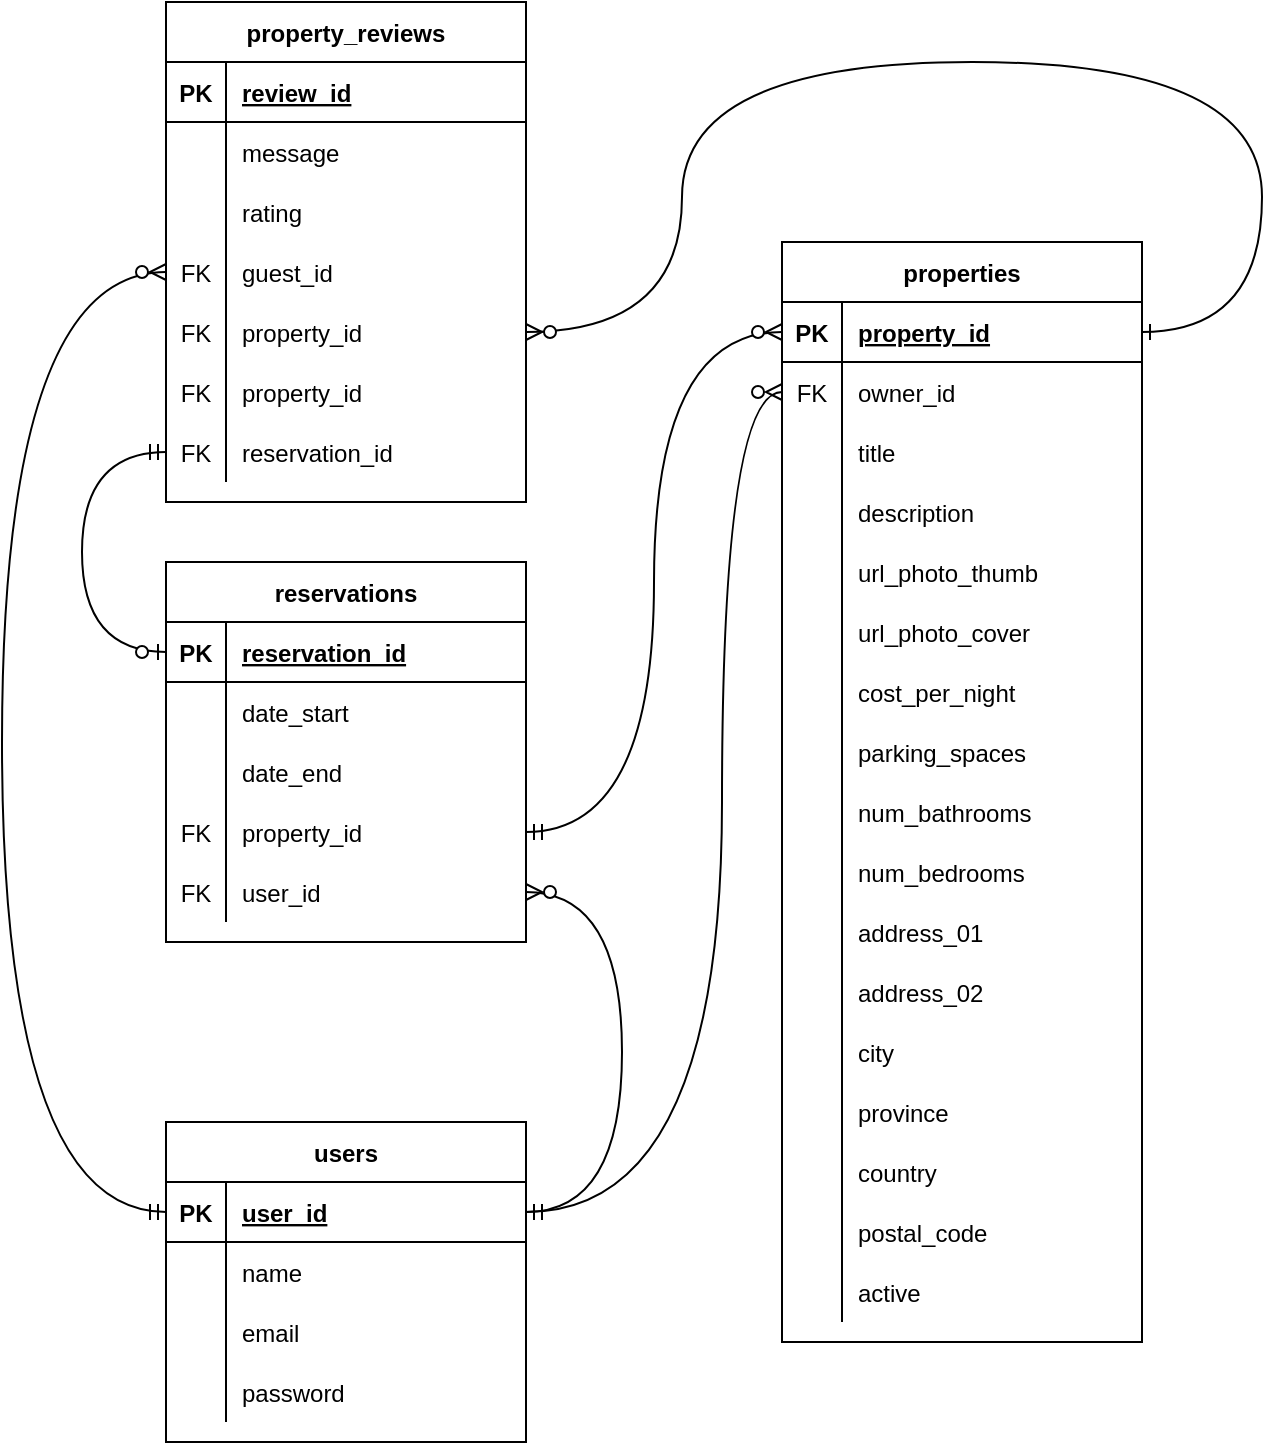 <mxfile version="13.10.2" type="device"><diagram id="R2lEEEUBdFMjLlhIrx00" name="Page-1"><mxGraphModel dx="1422" dy="692" grid="1" gridSize="10" guides="1" tooltips="1" connect="1" arrows="1" fold="1" page="1" pageScale="1" pageWidth="291" pageHeight="413" math="0" shadow="0" extFonts="Permanent Marker^https://fonts.googleapis.com/css?family=Permanent+Marker"><root><mxCell id="0"/><mxCell id="1" parent="0"/><mxCell id="aU67QPc-xlo5vmyIrxay-1" value="property_reviews" style="shape=table;startSize=30;container=1;collapsible=1;childLayout=tableLayout;fixedRows=1;rowLines=0;fontStyle=1;align=center;resizeLast=1;" parent="1" vertex="1"><mxGeometry x="232" y="40" width="180" height="250" as="geometry"/></mxCell><mxCell id="aU67QPc-xlo5vmyIrxay-2" value="" style="shape=partialRectangle;collapsible=0;dropTarget=0;pointerEvents=0;fillColor=none;top=0;left=0;bottom=1;right=0;points=[[0,0.5],[1,0.5]];portConstraint=eastwest;" parent="aU67QPc-xlo5vmyIrxay-1" vertex="1"><mxGeometry y="30" width="180" height="30" as="geometry"/></mxCell><mxCell id="aU67QPc-xlo5vmyIrxay-3" value="PK" style="shape=partialRectangle;connectable=0;fillColor=none;top=0;left=0;bottom=0;right=0;fontStyle=1;overflow=hidden;" parent="aU67QPc-xlo5vmyIrxay-2" vertex="1"><mxGeometry width="30" height="30" as="geometry"/></mxCell><mxCell id="aU67QPc-xlo5vmyIrxay-4" value="review_id" style="shape=partialRectangle;connectable=0;fillColor=none;top=0;left=0;bottom=0;right=0;align=left;spacingLeft=6;fontStyle=5;overflow=hidden;" parent="aU67QPc-xlo5vmyIrxay-2" vertex="1"><mxGeometry x="30" width="150" height="30" as="geometry"/></mxCell><mxCell id="aU67QPc-xlo5vmyIrxay-5" value="" style="shape=partialRectangle;collapsible=0;dropTarget=0;pointerEvents=0;fillColor=none;top=0;left=0;bottom=0;right=0;points=[[0,0.5],[1,0.5]];portConstraint=eastwest;" parent="aU67QPc-xlo5vmyIrxay-1" vertex="1"><mxGeometry y="60" width="180" height="30" as="geometry"/></mxCell><mxCell id="aU67QPc-xlo5vmyIrxay-6" value="" style="shape=partialRectangle;connectable=0;fillColor=none;top=0;left=0;bottom=0;right=0;editable=1;overflow=hidden;" parent="aU67QPc-xlo5vmyIrxay-5" vertex="1"><mxGeometry width="30" height="30" as="geometry"/></mxCell><mxCell id="aU67QPc-xlo5vmyIrxay-7" value="message" style="shape=partialRectangle;connectable=0;fillColor=none;top=0;left=0;bottom=0;right=0;align=left;spacingLeft=6;overflow=hidden;" parent="aU67QPc-xlo5vmyIrxay-5" vertex="1"><mxGeometry x="30" width="150" height="30" as="geometry"/></mxCell><mxCell id="aU67QPc-xlo5vmyIrxay-8" value="" style="shape=partialRectangle;collapsible=0;dropTarget=0;pointerEvents=0;fillColor=none;top=0;left=0;bottom=0;right=0;points=[[0,0.5],[1,0.5]];portConstraint=eastwest;" parent="aU67QPc-xlo5vmyIrxay-1" vertex="1"><mxGeometry y="90" width="180" height="30" as="geometry"/></mxCell><mxCell id="aU67QPc-xlo5vmyIrxay-9" value="" style="shape=partialRectangle;connectable=0;fillColor=none;top=0;left=0;bottom=0;right=0;editable=1;overflow=hidden;" parent="aU67QPc-xlo5vmyIrxay-8" vertex="1"><mxGeometry width="30" height="30" as="geometry"/></mxCell><mxCell id="aU67QPc-xlo5vmyIrxay-10" value="rating" style="shape=partialRectangle;connectable=0;fillColor=none;top=0;left=0;bottom=0;right=0;align=left;spacingLeft=6;overflow=hidden;" parent="aU67QPc-xlo5vmyIrxay-8" vertex="1"><mxGeometry x="30" width="150" height="30" as="geometry"/></mxCell><mxCell id="aU67QPc-xlo5vmyIrxay-11" value="" style="shape=partialRectangle;collapsible=0;dropTarget=0;pointerEvents=0;fillColor=none;top=0;left=0;bottom=0;right=0;points=[[0,0.5],[1,0.5]];portConstraint=eastwest;" parent="aU67QPc-xlo5vmyIrxay-1" vertex="1"><mxGeometry y="120" width="180" height="30" as="geometry"/></mxCell><mxCell id="aU67QPc-xlo5vmyIrxay-12" value="FK" style="shape=partialRectangle;connectable=0;fillColor=none;top=0;left=0;bottom=0;right=0;editable=1;overflow=hidden;" parent="aU67QPc-xlo5vmyIrxay-11" vertex="1"><mxGeometry width="30" height="30" as="geometry"/></mxCell><mxCell id="aU67QPc-xlo5vmyIrxay-13" value="guest_id" style="shape=partialRectangle;connectable=0;fillColor=none;top=0;left=0;bottom=0;right=0;align=left;spacingLeft=6;overflow=hidden;" parent="aU67QPc-xlo5vmyIrxay-11" vertex="1"><mxGeometry x="30" width="150" height="30" as="geometry"/></mxCell><mxCell id="2lt5bOnlmLkyb_r6kZWn-12" value="" style="shape=partialRectangle;collapsible=0;dropTarget=0;pointerEvents=0;fillColor=none;top=0;left=0;bottom=0;right=0;points=[[0,0.5],[1,0.5]];portConstraint=eastwest;" vertex="1" parent="aU67QPc-xlo5vmyIrxay-1"><mxGeometry y="150" width="180" height="30" as="geometry"/></mxCell><mxCell id="2lt5bOnlmLkyb_r6kZWn-13" value="FK" style="shape=partialRectangle;connectable=0;fillColor=none;top=0;left=0;bottom=0;right=0;editable=1;overflow=hidden;" vertex="1" parent="2lt5bOnlmLkyb_r6kZWn-12"><mxGeometry width="30" height="30" as="geometry"/></mxCell><mxCell id="2lt5bOnlmLkyb_r6kZWn-14" value="property_id" style="shape=partialRectangle;connectable=0;fillColor=none;top=0;left=0;bottom=0;right=0;align=left;spacingLeft=6;overflow=hidden;" vertex="1" parent="2lt5bOnlmLkyb_r6kZWn-12"><mxGeometry x="30" width="150" height="30" as="geometry"/></mxCell><mxCell id="aU67QPc-xlo5vmyIrxay-115" value="" style="shape=partialRectangle;collapsible=0;dropTarget=0;pointerEvents=0;fillColor=none;top=0;left=0;bottom=0;right=0;points=[[0,0.5],[1,0.5]];portConstraint=eastwest;" parent="aU67QPc-xlo5vmyIrxay-1" vertex="1"><mxGeometry y="180" width="180" height="30" as="geometry"/></mxCell><mxCell id="aU67QPc-xlo5vmyIrxay-116" value="FK" style="shape=partialRectangle;connectable=0;fillColor=none;top=0;left=0;bottom=0;right=0;editable=1;overflow=hidden;" parent="aU67QPc-xlo5vmyIrxay-115" vertex="1"><mxGeometry width="30" height="30" as="geometry"/></mxCell><mxCell id="aU67QPc-xlo5vmyIrxay-117" value="property_id" style="shape=partialRectangle;connectable=0;fillColor=none;top=0;left=0;bottom=0;right=0;align=left;spacingLeft=6;overflow=hidden;" parent="aU67QPc-xlo5vmyIrxay-115" vertex="1"><mxGeometry x="30" width="150" height="30" as="geometry"/></mxCell><mxCell id="aU67QPc-xlo5vmyIrxay-118" value="" style="shape=partialRectangle;collapsible=0;dropTarget=0;pointerEvents=0;fillColor=none;top=0;left=0;bottom=0;right=0;points=[[0,0.5],[1,0.5]];portConstraint=eastwest;" parent="aU67QPc-xlo5vmyIrxay-1" vertex="1"><mxGeometry y="210" width="180" height="30" as="geometry"/></mxCell><mxCell id="aU67QPc-xlo5vmyIrxay-119" value="FK" style="shape=partialRectangle;connectable=0;fillColor=none;top=0;left=0;bottom=0;right=0;editable=1;overflow=hidden;" parent="aU67QPc-xlo5vmyIrxay-118" vertex="1"><mxGeometry width="30" height="30" as="geometry"/></mxCell><mxCell id="aU67QPc-xlo5vmyIrxay-120" value="reservation_id" style="shape=partialRectangle;connectable=0;fillColor=none;top=0;left=0;bottom=0;right=0;align=left;spacingLeft=6;overflow=hidden;" parent="aU67QPc-xlo5vmyIrxay-118" vertex="1"><mxGeometry x="30" width="150" height="30" as="geometry"/></mxCell><mxCell id="aU67QPc-xlo5vmyIrxay-14" value="users" style="shape=table;startSize=30;container=1;collapsible=1;childLayout=tableLayout;fixedRows=1;rowLines=0;fontStyle=1;align=center;resizeLast=1;" parent="1" vertex="1"><mxGeometry x="232" y="600" width="180" height="160" as="geometry"/></mxCell><mxCell id="aU67QPc-xlo5vmyIrxay-15" value="" style="shape=partialRectangle;collapsible=0;dropTarget=0;pointerEvents=0;fillColor=none;top=0;left=0;bottom=1;right=0;points=[[0,0.5],[1,0.5]];portConstraint=eastwest;" parent="aU67QPc-xlo5vmyIrxay-14" vertex="1"><mxGeometry y="30" width="180" height="30" as="geometry"/></mxCell><mxCell id="aU67QPc-xlo5vmyIrxay-16" value="PK" style="shape=partialRectangle;connectable=0;fillColor=none;top=0;left=0;bottom=0;right=0;fontStyle=1;overflow=hidden;" parent="aU67QPc-xlo5vmyIrxay-15" vertex="1"><mxGeometry width="30" height="30" as="geometry"/></mxCell><mxCell id="aU67QPc-xlo5vmyIrxay-17" value="user_id" style="shape=partialRectangle;connectable=0;fillColor=none;top=0;left=0;bottom=0;right=0;align=left;spacingLeft=6;fontStyle=5;overflow=hidden;" parent="aU67QPc-xlo5vmyIrxay-15" vertex="1"><mxGeometry x="30" width="150" height="30" as="geometry"/></mxCell><mxCell id="aU67QPc-xlo5vmyIrxay-18" value="" style="shape=partialRectangle;collapsible=0;dropTarget=0;pointerEvents=0;fillColor=none;top=0;left=0;bottom=0;right=0;points=[[0,0.5],[1,0.5]];portConstraint=eastwest;" parent="aU67QPc-xlo5vmyIrxay-14" vertex="1"><mxGeometry y="60" width="180" height="30" as="geometry"/></mxCell><mxCell id="aU67QPc-xlo5vmyIrxay-19" value="" style="shape=partialRectangle;connectable=0;fillColor=none;top=0;left=0;bottom=0;right=0;editable=1;overflow=hidden;" parent="aU67QPc-xlo5vmyIrxay-18" vertex="1"><mxGeometry width="30" height="30" as="geometry"/></mxCell><mxCell id="aU67QPc-xlo5vmyIrxay-20" value="name" style="shape=partialRectangle;connectable=0;fillColor=none;top=0;left=0;bottom=0;right=0;align=left;spacingLeft=6;overflow=hidden;" parent="aU67QPc-xlo5vmyIrxay-18" vertex="1"><mxGeometry x="30" width="150" height="30" as="geometry"/></mxCell><mxCell id="aU67QPc-xlo5vmyIrxay-21" value="" style="shape=partialRectangle;collapsible=0;dropTarget=0;pointerEvents=0;fillColor=none;top=0;left=0;bottom=0;right=0;points=[[0,0.5],[1,0.5]];portConstraint=eastwest;" parent="aU67QPc-xlo5vmyIrxay-14" vertex="1"><mxGeometry y="90" width="180" height="30" as="geometry"/></mxCell><mxCell id="aU67QPc-xlo5vmyIrxay-22" value="" style="shape=partialRectangle;connectable=0;fillColor=none;top=0;left=0;bottom=0;right=0;editable=1;overflow=hidden;" parent="aU67QPc-xlo5vmyIrxay-21" vertex="1"><mxGeometry width="30" height="30" as="geometry"/></mxCell><mxCell id="aU67QPc-xlo5vmyIrxay-23" value="email" style="shape=partialRectangle;connectable=0;fillColor=none;top=0;left=0;bottom=0;right=0;align=left;spacingLeft=6;overflow=hidden;" parent="aU67QPc-xlo5vmyIrxay-21" vertex="1"><mxGeometry x="30" width="150" height="30" as="geometry"/></mxCell><mxCell id="aU67QPc-xlo5vmyIrxay-24" value="" style="shape=partialRectangle;collapsible=0;dropTarget=0;pointerEvents=0;fillColor=none;top=0;left=0;bottom=0;right=0;points=[[0,0.5],[1,0.5]];portConstraint=eastwest;" parent="aU67QPc-xlo5vmyIrxay-14" vertex="1"><mxGeometry y="120" width="180" height="30" as="geometry"/></mxCell><mxCell id="aU67QPc-xlo5vmyIrxay-25" value="" style="shape=partialRectangle;connectable=0;fillColor=none;top=0;left=0;bottom=0;right=0;editable=1;overflow=hidden;" parent="aU67QPc-xlo5vmyIrxay-24" vertex="1"><mxGeometry width="30" height="30" as="geometry"/></mxCell><mxCell id="aU67QPc-xlo5vmyIrxay-26" value="password" style="shape=partialRectangle;connectable=0;fillColor=none;top=0;left=0;bottom=0;right=0;align=left;spacingLeft=6;overflow=hidden;" parent="aU67QPc-xlo5vmyIrxay-24" vertex="1"><mxGeometry x="30" width="150" height="30" as="geometry"/></mxCell><mxCell id="aU67QPc-xlo5vmyIrxay-33" value="properties" style="shape=table;startSize=30;container=1;collapsible=1;childLayout=tableLayout;fixedRows=1;rowLines=0;fontStyle=1;align=center;resizeLast=1;" parent="1" vertex="1"><mxGeometry x="540" y="160" width="180" height="550" as="geometry"/></mxCell><mxCell id="aU67QPc-xlo5vmyIrxay-34" value="" style="shape=partialRectangle;collapsible=0;dropTarget=0;pointerEvents=0;fillColor=none;top=0;left=0;bottom=1;right=0;points=[[0,0.5],[1,0.5]];portConstraint=eastwest;" parent="aU67QPc-xlo5vmyIrxay-33" vertex="1"><mxGeometry y="30" width="180" height="30" as="geometry"/></mxCell><mxCell id="aU67QPc-xlo5vmyIrxay-35" value="PK" style="shape=partialRectangle;connectable=0;fillColor=none;top=0;left=0;bottom=0;right=0;fontStyle=1;overflow=hidden;" parent="aU67QPc-xlo5vmyIrxay-34" vertex="1"><mxGeometry width="30" height="30" as="geometry"/></mxCell><mxCell id="aU67QPc-xlo5vmyIrxay-36" value="property_id" style="shape=partialRectangle;connectable=0;fillColor=none;top=0;left=0;bottom=0;right=0;align=left;spacingLeft=6;fontStyle=5;overflow=hidden;" parent="aU67QPc-xlo5vmyIrxay-34" vertex="1"><mxGeometry x="30" width="150" height="30" as="geometry"/></mxCell><mxCell id="aU67QPc-xlo5vmyIrxay-88" value="" style="shape=partialRectangle;collapsible=0;dropTarget=0;pointerEvents=0;fillColor=none;top=0;left=0;bottom=0;right=0;points=[[0,0.5],[1,0.5]];portConstraint=eastwest;" parent="aU67QPc-xlo5vmyIrxay-33" vertex="1"><mxGeometry y="60" width="180" height="30" as="geometry"/></mxCell><mxCell id="aU67QPc-xlo5vmyIrxay-89" value="FK" style="shape=partialRectangle;connectable=0;fillColor=none;top=0;left=0;bottom=0;right=0;editable=1;overflow=hidden;" parent="aU67QPc-xlo5vmyIrxay-88" vertex="1"><mxGeometry width="30" height="30" as="geometry"/></mxCell><mxCell id="aU67QPc-xlo5vmyIrxay-90" value="owner_id" style="shape=partialRectangle;connectable=0;fillColor=none;top=0;left=0;bottom=0;right=0;align=left;spacingLeft=6;overflow=hidden;" parent="aU67QPc-xlo5vmyIrxay-88" vertex="1"><mxGeometry x="30" width="150" height="30" as="geometry"/></mxCell><mxCell id="aU67QPc-xlo5vmyIrxay-37" value="" style="shape=partialRectangle;collapsible=0;dropTarget=0;pointerEvents=0;fillColor=none;top=0;left=0;bottom=0;right=0;points=[[0,0.5],[1,0.5]];portConstraint=eastwest;" parent="aU67QPc-xlo5vmyIrxay-33" vertex="1"><mxGeometry y="90" width="180" height="30" as="geometry"/></mxCell><mxCell id="aU67QPc-xlo5vmyIrxay-38" value="" style="shape=partialRectangle;connectable=0;fillColor=none;top=0;left=0;bottom=0;right=0;editable=1;overflow=hidden;" parent="aU67QPc-xlo5vmyIrxay-37" vertex="1"><mxGeometry width="30" height="30" as="geometry"/></mxCell><mxCell id="aU67QPc-xlo5vmyIrxay-39" value="title" style="shape=partialRectangle;connectable=0;fillColor=none;top=0;left=0;bottom=0;right=0;align=left;spacingLeft=6;overflow=hidden;" parent="aU67QPc-xlo5vmyIrxay-37" vertex="1"><mxGeometry x="30" width="150" height="30" as="geometry"/></mxCell><mxCell id="aU67QPc-xlo5vmyIrxay-40" value="" style="shape=partialRectangle;collapsible=0;dropTarget=0;pointerEvents=0;fillColor=none;top=0;left=0;bottom=0;right=0;points=[[0,0.5],[1,0.5]];portConstraint=eastwest;" parent="aU67QPc-xlo5vmyIrxay-33" vertex="1"><mxGeometry y="120" width="180" height="30" as="geometry"/></mxCell><mxCell id="aU67QPc-xlo5vmyIrxay-41" value="" style="shape=partialRectangle;connectable=0;fillColor=none;top=0;left=0;bottom=0;right=0;editable=1;overflow=hidden;" parent="aU67QPc-xlo5vmyIrxay-40" vertex="1"><mxGeometry width="30" height="30" as="geometry"/></mxCell><mxCell id="aU67QPc-xlo5vmyIrxay-42" value="description" style="shape=partialRectangle;connectable=0;fillColor=none;top=0;left=0;bottom=0;right=0;align=left;spacingLeft=6;overflow=hidden;" parent="aU67QPc-xlo5vmyIrxay-40" vertex="1"><mxGeometry x="30" width="150" height="30" as="geometry"/></mxCell><mxCell id="2lt5bOnlmLkyb_r6kZWn-6" value="" style="shape=partialRectangle;collapsible=0;dropTarget=0;pointerEvents=0;fillColor=none;top=0;left=0;bottom=0;right=0;points=[[0,0.5],[1,0.5]];portConstraint=eastwest;" vertex="1" parent="aU67QPc-xlo5vmyIrxay-33"><mxGeometry y="150" width="180" height="30" as="geometry"/></mxCell><mxCell id="2lt5bOnlmLkyb_r6kZWn-7" value="" style="shape=partialRectangle;connectable=0;fillColor=none;top=0;left=0;bottom=0;right=0;editable=1;overflow=hidden;" vertex="1" parent="2lt5bOnlmLkyb_r6kZWn-6"><mxGeometry width="30" height="30" as="geometry"/></mxCell><mxCell id="2lt5bOnlmLkyb_r6kZWn-8" value="url_photo_thumb" style="shape=partialRectangle;connectable=0;fillColor=none;top=0;left=0;bottom=0;right=0;align=left;spacingLeft=6;overflow=hidden;" vertex="1" parent="2lt5bOnlmLkyb_r6kZWn-6"><mxGeometry x="30" width="150" height="30" as="geometry"/></mxCell><mxCell id="2lt5bOnlmLkyb_r6kZWn-9" value="" style="shape=partialRectangle;collapsible=0;dropTarget=0;pointerEvents=0;fillColor=none;top=0;left=0;bottom=0;right=0;points=[[0,0.5],[1,0.5]];portConstraint=eastwest;" vertex="1" parent="aU67QPc-xlo5vmyIrxay-33"><mxGeometry y="180" width="180" height="30" as="geometry"/></mxCell><mxCell id="2lt5bOnlmLkyb_r6kZWn-10" value="" style="shape=partialRectangle;connectable=0;fillColor=none;top=0;left=0;bottom=0;right=0;editable=1;overflow=hidden;" vertex="1" parent="2lt5bOnlmLkyb_r6kZWn-9"><mxGeometry width="30" height="30" as="geometry"/></mxCell><mxCell id="2lt5bOnlmLkyb_r6kZWn-11" value="url_photo_cover" style="shape=partialRectangle;connectable=0;fillColor=none;top=0;left=0;bottom=0;right=0;align=left;spacingLeft=6;overflow=hidden;" vertex="1" parent="2lt5bOnlmLkyb_r6kZWn-9"><mxGeometry x="30" width="150" height="30" as="geometry"/></mxCell><mxCell id="aU67QPc-xlo5vmyIrxay-43" value="" style="shape=partialRectangle;collapsible=0;dropTarget=0;pointerEvents=0;fillColor=none;top=0;left=0;bottom=0;right=0;points=[[0,0.5],[1,0.5]];portConstraint=eastwest;" parent="aU67QPc-xlo5vmyIrxay-33" vertex="1"><mxGeometry y="210" width="180" height="30" as="geometry"/></mxCell><mxCell id="aU67QPc-xlo5vmyIrxay-44" value="" style="shape=partialRectangle;connectable=0;fillColor=none;top=0;left=0;bottom=0;right=0;editable=1;overflow=hidden;" parent="aU67QPc-xlo5vmyIrxay-43" vertex="1"><mxGeometry width="30" height="30" as="geometry"/></mxCell><mxCell id="aU67QPc-xlo5vmyIrxay-45" value="cost_per_night" style="shape=partialRectangle;connectable=0;fillColor=none;top=0;left=0;bottom=0;right=0;align=left;spacingLeft=6;overflow=hidden;" parent="aU67QPc-xlo5vmyIrxay-43" vertex="1"><mxGeometry x="30" width="150" height="30" as="geometry"/></mxCell><mxCell id="aU67QPc-xlo5vmyIrxay-46" value="" style="shape=partialRectangle;collapsible=0;dropTarget=0;pointerEvents=0;fillColor=none;top=0;left=0;bottom=0;right=0;points=[[0,0.5],[1,0.5]];portConstraint=eastwest;" parent="aU67QPc-xlo5vmyIrxay-33" vertex="1"><mxGeometry y="240" width="180" height="30" as="geometry"/></mxCell><mxCell id="aU67QPc-xlo5vmyIrxay-47" value="" style="shape=partialRectangle;connectable=0;fillColor=none;top=0;left=0;bottom=0;right=0;editable=1;overflow=hidden;" parent="aU67QPc-xlo5vmyIrxay-46" vertex="1"><mxGeometry width="30" height="30" as="geometry"/></mxCell><mxCell id="aU67QPc-xlo5vmyIrxay-48" value="parking_spaces" style="shape=partialRectangle;connectable=0;fillColor=none;top=0;left=0;bottom=0;right=0;align=left;spacingLeft=6;overflow=hidden;" parent="aU67QPc-xlo5vmyIrxay-46" vertex="1"><mxGeometry x="30" width="150" height="30" as="geometry"/></mxCell><mxCell id="aU67QPc-xlo5vmyIrxay-49" value="" style="shape=partialRectangle;collapsible=0;dropTarget=0;pointerEvents=0;fillColor=none;top=0;left=0;bottom=0;right=0;points=[[0,0.5],[1,0.5]];portConstraint=eastwest;" parent="aU67QPc-xlo5vmyIrxay-33" vertex="1"><mxGeometry y="270" width="180" height="30" as="geometry"/></mxCell><mxCell id="aU67QPc-xlo5vmyIrxay-50" value="" style="shape=partialRectangle;connectable=0;fillColor=none;top=0;left=0;bottom=0;right=0;editable=1;overflow=hidden;" parent="aU67QPc-xlo5vmyIrxay-49" vertex="1"><mxGeometry width="30" height="30" as="geometry"/></mxCell><mxCell id="aU67QPc-xlo5vmyIrxay-51" value="num_bathrooms" style="shape=partialRectangle;connectable=0;fillColor=none;top=0;left=0;bottom=0;right=0;align=left;spacingLeft=6;overflow=hidden;" parent="aU67QPc-xlo5vmyIrxay-49" vertex="1"><mxGeometry x="30" width="150" height="30" as="geometry"/></mxCell><mxCell id="2lt5bOnlmLkyb_r6kZWn-3" value="" style="shape=partialRectangle;collapsible=0;dropTarget=0;pointerEvents=0;fillColor=none;top=0;left=0;bottom=0;right=0;points=[[0,0.5],[1,0.5]];portConstraint=eastwest;" vertex="1" parent="aU67QPc-xlo5vmyIrxay-33"><mxGeometry y="300" width="180" height="30" as="geometry"/></mxCell><mxCell id="2lt5bOnlmLkyb_r6kZWn-4" value="" style="shape=partialRectangle;connectable=0;fillColor=none;top=0;left=0;bottom=0;right=0;editable=1;overflow=hidden;" vertex="1" parent="2lt5bOnlmLkyb_r6kZWn-3"><mxGeometry width="30" height="30" as="geometry"/></mxCell><mxCell id="2lt5bOnlmLkyb_r6kZWn-5" value="num_bedrooms" style="shape=partialRectangle;connectable=0;fillColor=none;top=0;left=0;bottom=0;right=0;align=left;spacingLeft=6;overflow=hidden;" vertex="1" parent="2lt5bOnlmLkyb_r6kZWn-3"><mxGeometry x="30" width="150" height="30" as="geometry"/></mxCell><mxCell id="aU67QPc-xlo5vmyIrxay-52" value="" style="shape=partialRectangle;collapsible=0;dropTarget=0;pointerEvents=0;fillColor=none;top=0;left=0;bottom=0;right=0;points=[[0,0.5],[1,0.5]];portConstraint=eastwest;" parent="aU67QPc-xlo5vmyIrxay-33" vertex="1"><mxGeometry y="330" width="180" height="30" as="geometry"/></mxCell><mxCell id="aU67QPc-xlo5vmyIrxay-53" value="" style="shape=partialRectangle;connectable=0;fillColor=none;top=0;left=0;bottom=0;right=0;editable=1;overflow=hidden;" parent="aU67QPc-xlo5vmyIrxay-52" vertex="1"><mxGeometry width="30" height="30" as="geometry"/></mxCell><mxCell id="aU67QPc-xlo5vmyIrxay-54" value="address_01" style="shape=partialRectangle;connectable=0;fillColor=none;top=0;left=0;bottom=0;right=0;align=left;spacingLeft=6;overflow=hidden;" parent="aU67QPc-xlo5vmyIrxay-52" vertex="1"><mxGeometry x="30" width="150" height="30" as="geometry"/></mxCell><mxCell id="aU67QPc-xlo5vmyIrxay-70" value="" style="shape=partialRectangle;collapsible=0;dropTarget=0;pointerEvents=0;fillColor=none;top=0;left=0;bottom=0;right=0;points=[[0,0.5],[1,0.5]];portConstraint=eastwest;" parent="aU67QPc-xlo5vmyIrxay-33" vertex="1"><mxGeometry y="360" width="180" height="30" as="geometry"/></mxCell><mxCell id="aU67QPc-xlo5vmyIrxay-71" value="" style="shape=partialRectangle;connectable=0;fillColor=none;top=0;left=0;bottom=0;right=0;editable=1;overflow=hidden;" parent="aU67QPc-xlo5vmyIrxay-70" vertex="1"><mxGeometry width="30" height="30" as="geometry"/></mxCell><mxCell id="aU67QPc-xlo5vmyIrxay-72" value="address_02" style="shape=partialRectangle;connectable=0;fillColor=none;top=0;left=0;bottom=0;right=0;align=left;spacingLeft=6;overflow=hidden;" parent="aU67QPc-xlo5vmyIrxay-70" vertex="1"><mxGeometry x="30" width="150" height="30" as="geometry"/></mxCell><mxCell id="aU67QPc-xlo5vmyIrxay-73" value="" style="shape=partialRectangle;collapsible=0;dropTarget=0;pointerEvents=0;fillColor=none;top=0;left=0;bottom=0;right=0;points=[[0,0.5],[1,0.5]];portConstraint=eastwest;" parent="aU67QPc-xlo5vmyIrxay-33" vertex="1"><mxGeometry y="390" width="180" height="30" as="geometry"/></mxCell><mxCell id="aU67QPc-xlo5vmyIrxay-74" value="" style="shape=partialRectangle;connectable=0;fillColor=none;top=0;left=0;bottom=0;right=0;editable=1;overflow=hidden;" parent="aU67QPc-xlo5vmyIrxay-73" vertex="1"><mxGeometry width="30" height="30" as="geometry"/></mxCell><mxCell id="aU67QPc-xlo5vmyIrxay-75" value="city" style="shape=partialRectangle;connectable=0;fillColor=none;top=0;left=0;bottom=0;right=0;align=left;spacingLeft=6;overflow=hidden;" parent="aU67QPc-xlo5vmyIrxay-73" vertex="1"><mxGeometry x="30" width="150" height="30" as="geometry"/></mxCell><mxCell id="aU67QPc-xlo5vmyIrxay-76" value="" style="shape=partialRectangle;collapsible=0;dropTarget=0;pointerEvents=0;fillColor=none;top=0;left=0;bottom=0;right=0;points=[[0,0.5],[1,0.5]];portConstraint=eastwest;" parent="aU67QPc-xlo5vmyIrxay-33" vertex="1"><mxGeometry y="420" width="180" height="30" as="geometry"/></mxCell><mxCell id="aU67QPc-xlo5vmyIrxay-77" value="" style="shape=partialRectangle;connectable=0;fillColor=none;top=0;left=0;bottom=0;right=0;editable=1;overflow=hidden;" parent="aU67QPc-xlo5vmyIrxay-76" vertex="1"><mxGeometry width="30" height="30" as="geometry"/></mxCell><mxCell id="aU67QPc-xlo5vmyIrxay-78" value="province" style="shape=partialRectangle;connectable=0;fillColor=none;top=0;left=0;bottom=0;right=0;align=left;spacingLeft=6;overflow=hidden;" parent="aU67QPc-xlo5vmyIrxay-76" vertex="1"><mxGeometry x="30" width="150" height="30" as="geometry"/></mxCell><mxCell id="aU67QPc-xlo5vmyIrxay-79" value="" style="shape=partialRectangle;collapsible=0;dropTarget=0;pointerEvents=0;fillColor=none;top=0;left=0;bottom=0;right=0;points=[[0,0.5],[1,0.5]];portConstraint=eastwest;" parent="aU67QPc-xlo5vmyIrxay-33" vertex="1"><mxGeometry y="450" width="180" height="30" as="geometry"/></mxCell><mxCell id="aU67QPc-xlo5vmyIrxay-80" value="" style="shape=partialRectangle;connectable=0;fillColor=none;top=0;left=0;bottom=0;right=0;editable=1;overflow=hidden;" parent="aU67QPc-xlo5vmyIrxay-79" vertex="1"><mxGeometry width="30" height="30" as="geometry"/></mxCell><mxCell id="aU67QPc-xlo5vmyIrxay-81" value="country" style="shape=partialRectangle;connectable=0;fillColor=none;top=0;left=0;bottom=0;right=0;align=left;spacingLeft=6;overflow=hidden;" parent="aU67QPc-xlo5vmyIrxay-79" vertex="1"><mxGeometry x="30" width="150" height="30" as="geometry"/></mxCell><mxCell id="aU67QPc-xlo5vmyIrxay-82" value="" style="shape=partialRectangle;collapsible=0;dropTarget=0;pointerEvents=0;fillColor=none;top=0;left=0;bottom=0;right=0;points=[[0,0.5],[1,0.5]];portConstraint=eastwest;" parent="aU67QPc-xlo5vmyIrxay-33" vertex="1"><mxGeometry y="480" width="180" height="30" as="geometry"/></mxCell><mxCell id="aU67QPc-xlo5vmyIrxay-83" value="" style="shape=partialRectangle;connectable=0;fillColor=none;top=0;left=0;bottom=0;right=0;editable=1;overflow=hidden;" parent="aU67QPc-xlo5vmyIrxay-82" vertex="1"><mxGeometry width="30" height="30" as="geometry"/></mxCell><mxCell id="aU67QPc-xlo5vmyIrxay-84" value="postal_code" style="shape=partialRectangle;connectable=0;fillColor=none;top=0;left=0;bottom=0;right=0;align=left;spacingLeft=6;overflow=hidden;" parent="aU67QPc-xlo5vmyIrxay-82" vertex="1"><mxGeometry x="30" width="150" height="30" as="geometry"/></mxCell><mxCell id="aU67QPc-xlo5vmyIrxay-85" value="" style="shape=partialRectangle;collapsible=0;dropTarget=0;pointerEvents=0;fillColor=none;top=0;left=0;bottom=0;right=0;points=[[0,0.5],[1,0.5]];portConstraint=eastwest;" parent="aU67QPc-xlo5vmyIrxay-33" vertex="1"><mxGeometry y="510" width="180" height="30" as="geometry"/></mxCell><mxCell id="aU67QPc-xlo5vmyIrxay-86" value="" style="shape=partialRectangle;connectable=0;fillColor=none;top=0;left=0;bottom=0;right=0;editable=1;overflow=hidden;" parent="aU67QPc-xlo5vmyIrxay-85" vertex="1"><mxGeometry width="30" height="30" as="geometry"/></mxCell><mxCell id="aU67QPc-xlo5vmyIrxay-87" value="active" style="shape=partialRectangle;connectable=0;fillColor=none;top=0;left=0;bottom=0;right=0;align=left;spacingLeft=6;overflow=hidden;" parent="aU67QPc-xlo5vmyIrxay-85" vertex="1"><mxGeometry x="30" width="150" height="30" as="geometry"/></mxCell><mxCell id="aU67QPc-xlo5vmyIrxay-92" value="reservations" style="shape=table;startSize=30;container=1;collapsible=1;childLayout=tableLayout;fixedRows=1;rowLines=0;fontStyle=1;align=center;resizeLast=1;" parent="1" vertex="1"><mxGeometry x="232" y="320" width="180" height="190" as="geometry"/></mxCell><mxCell id="aU67QPc-xlo5vmyIrxay-93" value="" style="shape=partialRectangle;collapsible=0;dropTarget=0;pointerEvents=0;fillColor=none;top=0;left=0;bottom=1;right=0;points=[[0,0.5],[1,0.5]];portConstraint=eastwest;" parent="aU67QPc-xlo5vmyIrxay-92" vertex="1"><mxGeometry y="30" width="180" height="30" as="geometry"/></mxCell><mxCell id="aU67QPc-xlo5vmyIrxay-94" value="PK" style="shape=partialRectangle;connectable=0;fillColor=none;top=0;left=0;bottom=0;right=0;fontStyle=1;overflow=hidden;" parent="aU67QPc-xlo5vmyIrxay-93" vertex="1"><mxGeometry width="30" height="30" as="geometry"/></mxCell><mxCell id="aU67QPc-xlo5vmyIrxay-95" value="reservation_id" style="shape=partialRectangle;connectable=0;fillColor=none;top=0;left=0;bottom=0;right=0;align=left;spacingLeft=6;fontStyle=5;overflow=hidden;" parent="aU67QPc-xlo5vmyIrxay-93" vertex="1"><mxGeometry x="30" width="150" height="30" as="geometry"/></mxCell><mxCell id="aU67QPc-xlo5vmyIrxay-96" value="" style="shape=partialRectangle;collapsible=0;dropTarget=0;pointerEvents=0;fillColor=none;top=0;left=0;bottom=0;right=0;points=[[0,0.5],[1,0.5]];portConstraint=eastwest;" parent="aU67QPc-xlo5vmyIrxay-92" vertex="1"><mxGeometry y="60" width="180" height="30" as="geometry"/></mxCell><mxCell id="aU67QPc-xlo5vmyIrxay-97" value="" style="shape=partialRectangle;connectable=0;fillColor=none;top=0;left=0;bottom=0;right=0;editable=1;overflow=hidden;" parent="aU67QPc-xlo5vmyIrxay-96" vertex="1"><mxGeometry width="30" height="30" as="geometry"/></mxCell><mxCell id="aU67QPc-xlo5vmyIrxay-98" value="date_start" style="shape=partialRectangle;connectable=0;fillColor=none;top=0;left=0;bottom=0;right=0;align=left;spacingLeft=6;overflow=hidden;" parent="aU67QPc-xlo5vmyIrxay-96" vertex="1"><mxGeometry x="30" width="150" height="30" as="geometry"/></mxCell><mxCell id="aU67QPc-xlo5vmyIrxay-99" value="" style="shape=partialRectangle;collapsible=0;dropTarget=0;pointerEvents=0;fillColor=none;top=0;left=0;bottom=0;right=0;points=[[0,0.5],[1,0.5]];portConstraint=eastwest;" parent="aU67QPc-xlo5vmyIrxay-92" vertex="1"><mxGeometry y="90" width="180" height="30" as="geometry"/></mxCell><mxCell id="aU67QPc-xlo5vmyIrxay-100" value="" style="shape=partialRectangle;connectable=0;fillColor=none;top=0;left=0;bottom=0;right=0;editable=1;overflow=hidden;" parent="aU67QPc-xlo5vmyIrxay-99" vertex="1"><mxGeometry width="30" height="30" as="geometry"/></mxCell><mxCell id="aU67QPc-xlo5vmyIrxay-101" value="date_end" style="shape=partialRectangle;connectable=0;fillColor=none;top=0;left=0;bottom=0;right=0;align=left;spacingLeft=6;overflow=hidden;" parent="aU67QPc-xlo5vmyIrxay-99" vertex="1"><mxGeometry x="30" width="150" height="30" as="geometry"/></mxCell><mxCell id="aU67QPc-xlo5vmyIrxay-102" value="" style="shape=partialRectangle;collapsible=0;dropTarget=0;pointerEvents=0;fillColor=none;top=0;left=0;bottom=0;right=0;points=[[0,0.5],[1,0.5]];portConstraint=eastwest;" parent="aU67QPc-xlo5vmyIrxay-92" vertex="1"><mxGeometry y="120" width="180" height="30" as="geometry"/></mxCell><mxCell id="aU67QPc-xlo5vmyIrxay-103" value="FK" style="shape=partialRectangle;connectable=0;fillColor=none;top=0;left=0;bottom=0;right=0;editable=1;overflow=hidden;" parent="aU67QPc-xlo5vmyIrxay-102" vertex="1"><mxGeometry width="30" height="30" as="geometry"/></mxCell><mxCell id="aU67QPc-xlo5vmyIrxay-104" value="property_id" style="shape=partialRectangle;connectable=0;fillColor=none;top=0;left=0;bottom=0;right=0;align=left;spacingLeft=6;overflow=hidden;" parent="aU67QPc-xlo5vmyIrxay-102" vertex="1"><mxGeometry x="30" width="150" height="30" as="geometry"/></mxCell><mxCell id="aU67QPc-xlo5vmyIrxay-105" value="" style="shape=partialRectangle;collapsible=0;dropTarget=0;pointerEvents=0;fillColor=none;top=0;left=0;bottom=0;right=0;points=[[0,0.5],[1,0.5]];portConstraint=eastwest;" parent="aU67QPc-xlo5vmyIrxay-92" vertex="1"><mxGeometry y="150" width="180" height="30" as="geometry"/></mxCell><mxCell id="aU67QPc-xlo5vmyIrxay-106" value="FK" style="shape=partialRectangle;connectable=0;fillColor=none;top=0;left=0;bottom=0;right=0;editable=1;overflow=hidden;" parent="aU67QPc-xlo5vmyIrxay-105" vertex="1"><mxGeometry width="30" height="30" as="geometry"/></mxCell><mxCell id="aU67QPc-xlo5vmyIrxay-107" value="user_id" style="shape=partialRectangle;connectable=0;fillColor=none;top=0;left=0;bottom=0;right=0;align=left;spacingLeft=6;overflow=hidden;" parent="aU67QPc-xlo5vmyIrxay-105" vertex="1"><mxGeometry x="30" width="150" height="30" as="geometry"/></mxCell><mxCell id="aU67QPc-xlo5vmyIrxay-109" value="" style="edgeStyle=orthogonalEdgeStyle;fontSize=12;html=1;endArrow=ERzeroToMany;endFill=1;exitX=1;exitY=0.5;exitDx=0;exitDy=0;curved=1;" parent="1" source="aU67QPc-xlo5vmyIrxay-15" target="aU67QPc-xlo5vmyIrxay-105" edge="1"><mxGeometry width="100" height="100" relative="1" as="geometry"><mxPoint x="12" y="450" as="sourcePoint"/><mxPoint x="112" y="350" as="targetPoint"/><Array as="points"><mxPoint x="460" y="645"/><mxPoint x="460" y="485"/></Array></mxGeometry></mxCell><mxCell id="aU67QPc-xlo5vmyIrxay-110" value="" style="edgeStyle=orthogonalEdgeStyle;fontSize=12;html=1;endArrow=ERzeroToMany;startArrow=ERmandOne;exitX=1;exitY=0.5;exitDx=0;exitDy=0;entryX=0;entryY=0.5;entryDx=0;entryDy=0;curved=1;" parent="1" source="aU67QPc-xlo5vmyIrxay-102" target="aU67QPc-xlo5vmyIrxay-34" edge="1"><mxGeometry width="100" height="100" relative="1" as="geometry"><mxPoint x="62" y="440" as="sourcePoint"/><mxPoint x="162" y="340" as="targetPoint"/></mxGeometry></mxCell><mxCell id="aU67QPc-xlo5vmyIrxay-112" value="" style="edgeStyle=orthogonalEdgeStyle;fontSize=12;html=1;endArrow=ERzeroToMany;startArrow=ERmandOne;exitX=1;exitY=0.5;exitDx=0;exitDy=0;curved=1;" parent="1" source="aU67QPc-xlo5vmyIrxay-15" target="aU67QPc-xlo5vmyIrxay-88" edge="1"><mxGeometry width="100" height="100" relative="1" as="geometry"><mxPoint x="372" y="890" as="sourcePoint"/><mxPoint x="472" y="790" as="targetPoint"/><Array as="points"><mxPoint x="510" y="645"/><mxPoint x="510" y="235"/></Array></mxGeometry></mxCell><mxCell id="aU67QPc-xlo5vmyIrxay-114" style="edgeStyle=orthogonalEdgeStyle;rounded=0;orthogonalLoop=1;jettySize=auto;html=1;entryX=0;entryY=0.5;entryDx=0;entryDy=0;endArrow=ERmandOne;endFill=0;startArrow=ERzeroToMany;startFill=1;curved=1;" parent="1" source="aU67QPc-xlo5vmyIrxay-11" target="aU67QPc-xlo5vmyIrxay-15" edge="1"><mxGeometry relative="1" as="geometry"><Array as="points"><mxPoint x="150" y="175"/><mxPoint x="150" y="645"/></Array></mxGeometry></mxCell><mxCell id="ipxqwhkkFTPza7gHRUcL-1" style="edgeStyle=orthogonalEdgeStyle;rounded=0;orthogonalLoop=1;jettySize=auto;html=1;entryX=0;entryY=0.5;entryDx=0;entryDy=0;exitX=0;exitY=0.5;exitDx=0;exitDy=0;startArrow=ERmandOne;startFill=0;endArrow=ERzeroToOne;endFill=1;curved=1;" parent="1" source="aU67QPc-xlo5vmyIrxay-118" target="aU67QPc-xlo5vmyIrxay-93" edge="1"><mxGeometry relative="1" as="geometry"><Array as="points"><mxPoint x="190" y="265"/><mxPoint x="190" y="365"/></Array></mxGeometry></mxCell><mxCell id="ipxqwhkkFTPza7gHRUcL-2" style="edgeStyle=orthogonalEdgeStyle;rounded=0;orthogonalLoop=1;jettySize=auto;html=1;entryX=1;entryY=0.5;entryDx=0;entryDy=0;endArrow=ERone;endFill=0;startArrow=ERzeroToMany;startFill=1;curved=1;exitX=1;exitY=0.5;exitDx=0;exitDy=0;" parent="1" source="2lt5bOnlmLkyb_r6kZWn-12" target="aU67QPc-xlo5vmyIrxay-34" edge="1"><mxGeometry relative="1" as="geometry"><Array as="points"><mxPoint x="490" y="205"/><mxPoint x="490" y="70"/><mxPoint x="780" y="70"/><mxPoint x="780" y="205"/></Array></mxGeometry></mxCell></root></mxGraphModel></diagram></mxfile>